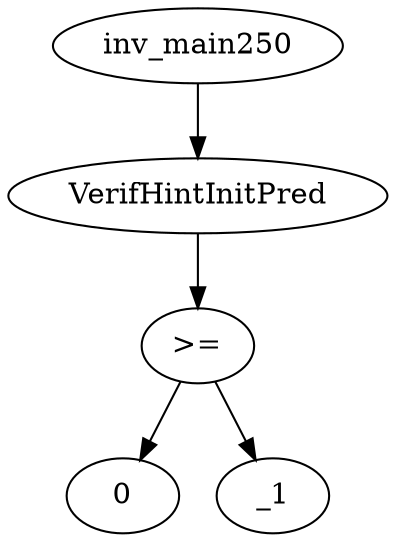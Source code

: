 digraph dag {
0 [label="inv_main250"];
1 [label="VerifHintInitPred"];
2 [label=">="];
3 [label="0"];
4 [label="_1"];
0->1
1->2
2->4
2 -> 3
}

